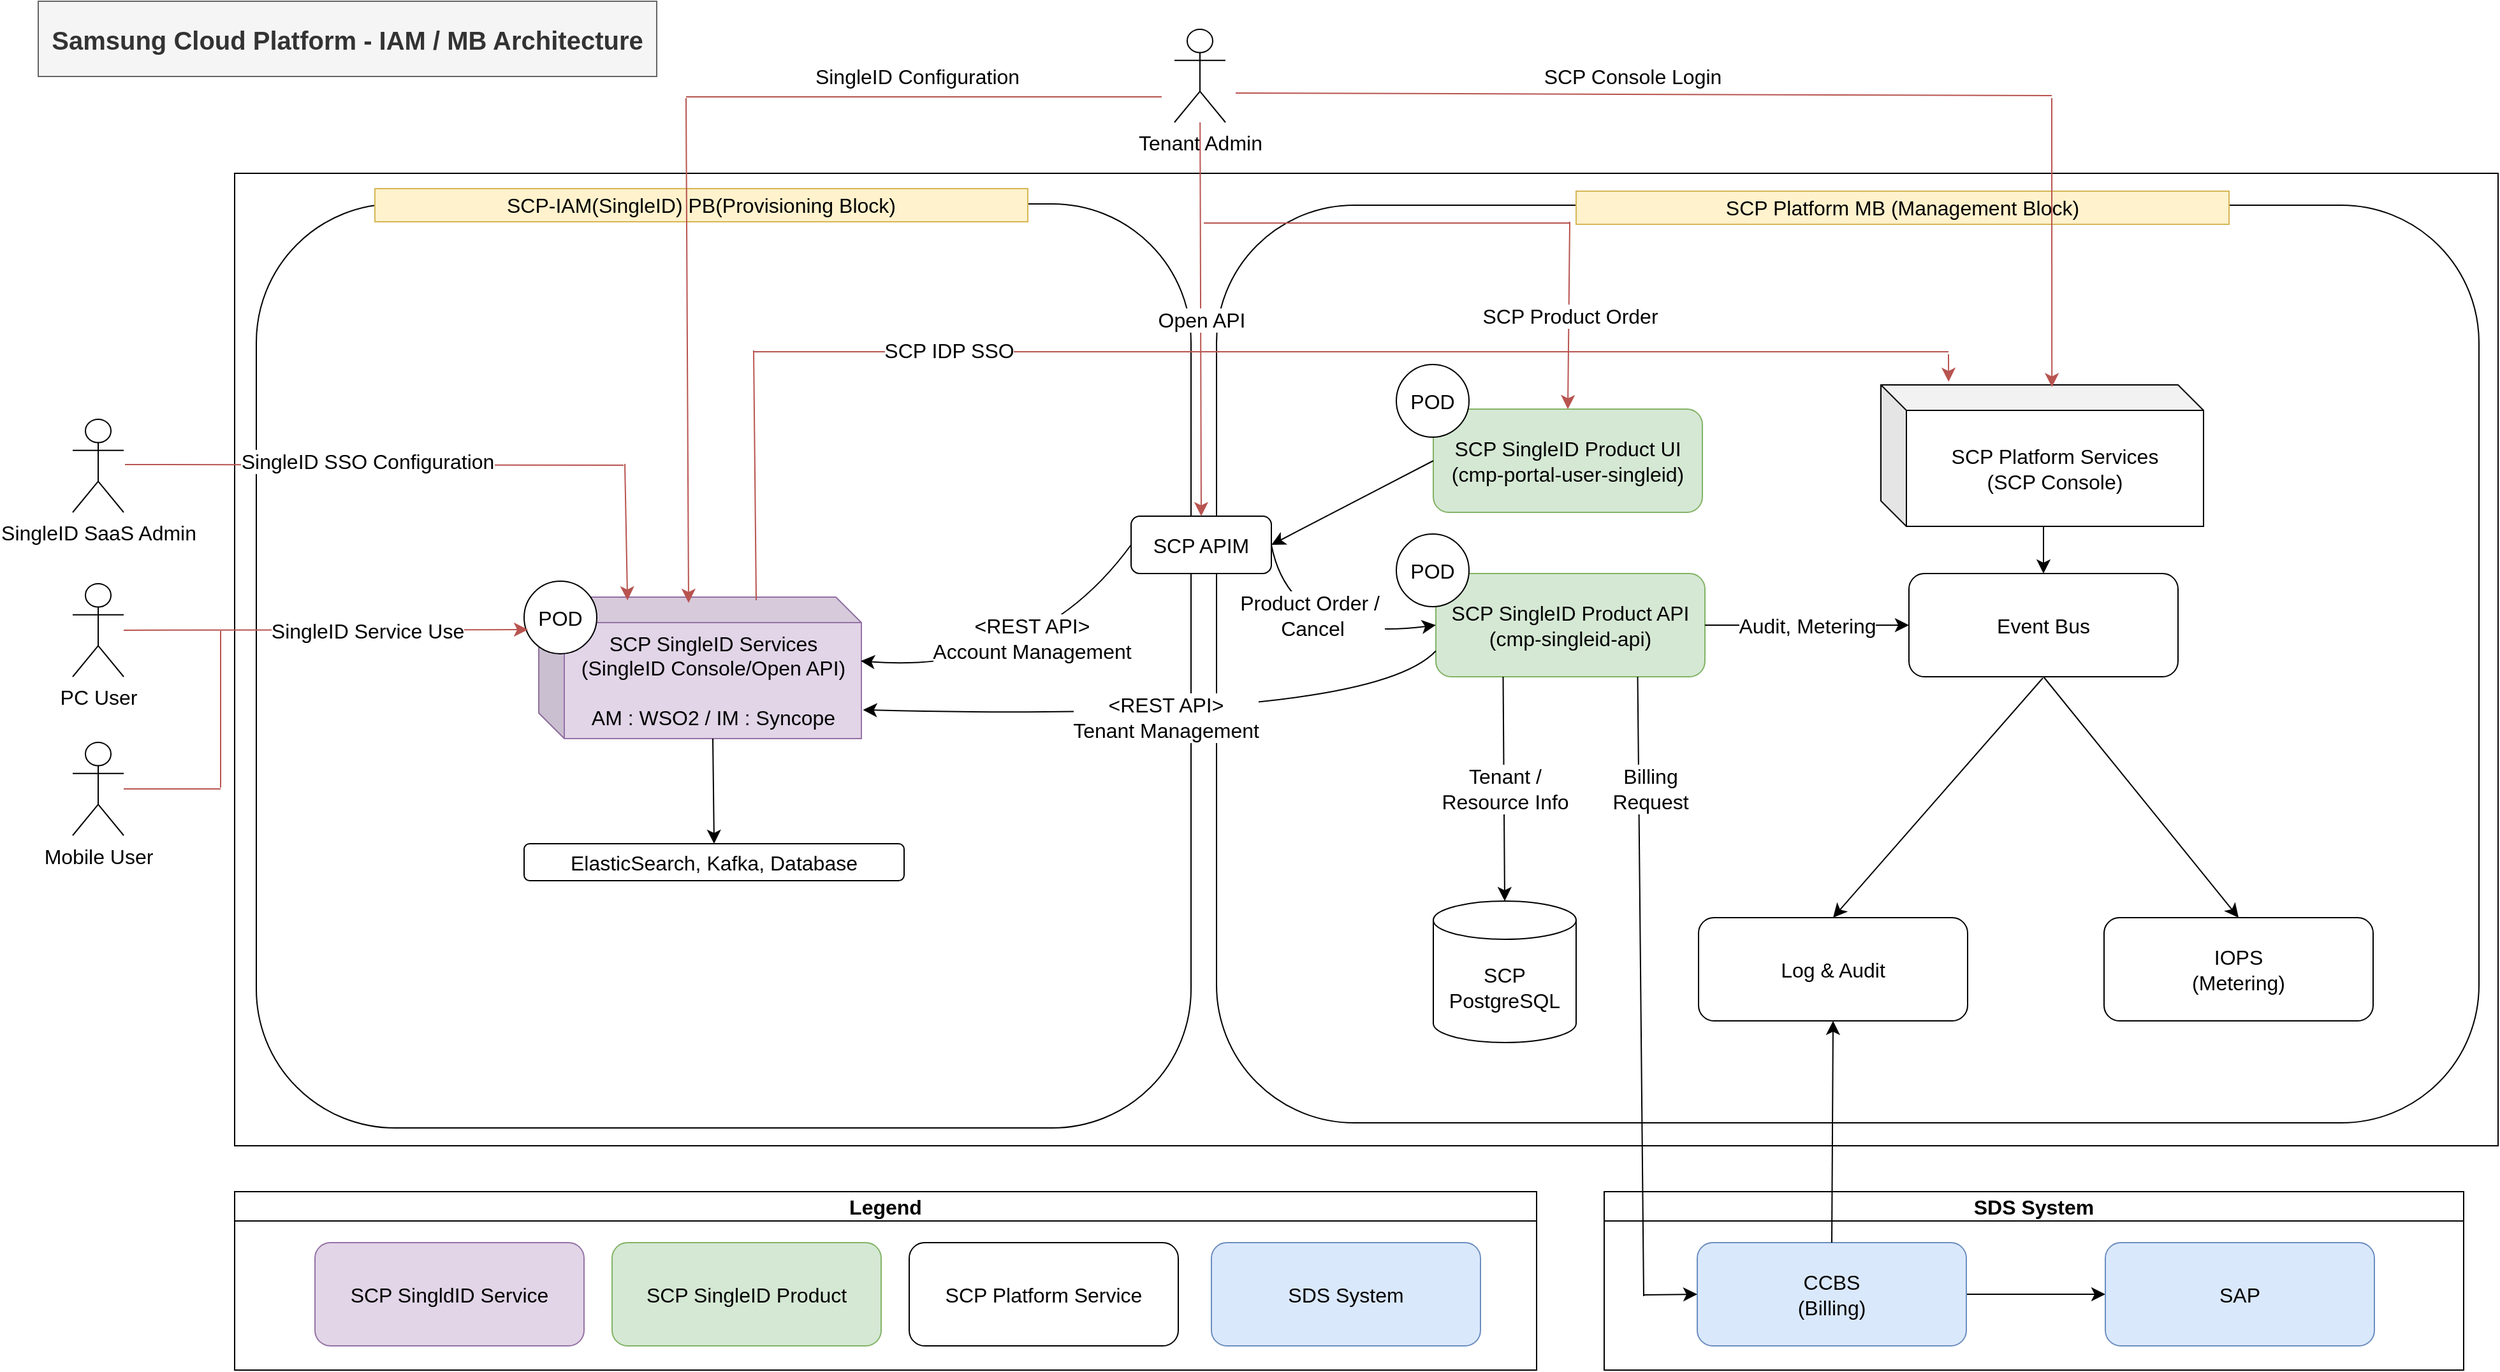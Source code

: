 <mxfile version="22.1.18" type="github">
  <diagram name="페이지-1" id="W7oE5pZKumegX0ayrvY9">
    <mxGraphModel dx="2234" dy="1138" grid="0" gridSize="10" guides="1" tooltips="1" connect="1" arrows="1" fold="1" page="0" pageScale="1" pageWidth="827" pageHeight="1169" math="0" shadow="0">
      <root>
        <mxCell id="0" />
        <mxCell id="1" parent="0" />
        <mxCell id="ZWE6TdigHL6hVymN-tuY-2" value="" style="rounded=0;whiteSpace=wrap;html=1;fontSize=16;" parent="1" vertex="1">
          <mxGeometry x="-553" y="-91" width="1775" height="763" as="geometry" />
        </mxCell>
        <mxCell id="ZWE6TdigHL6hVymN-tuY-3" value="Samsung Cloud Platform - IAM / MB Architecture" style="text;html=1;strokeColor=#666666;fillColor=#f5f5f5;align=center;verticalAlign=middle;whiteSpace=wrap;rounded=0;fontSize=20;fontStyle=1;fontColor=#333333;" parent="1" vertex="1">
          <mxGeometry x="-707" y="-226" width="485" height="59" as="geometry" />
        </mxCell>
        <mxCell id="ZWE6TdigHL6hVymN-tuY-5" value="" style="rounded=1;whiteSpace=wrap;html=1;fontSize=16;" parent="1" vertex="1">
          <mxGeometry x="-536" y="-67" width="733" height="725" as="geometry" />
        </mxCell>
        <mxCell id="ZWE6TdigHL6hVymN-tuY-6" value="" style="rounded=1;whiteSpace=wrap;html=1;fontSize=16;" parent="1" vertex="1">
          <mxGeometry x="217" y="-66" width="990" height="720" as="geometry" />
        </mxCell>
        <mxCell id="ZWE6TdigHL6hVymN-tuY-7" value="SCP-IAM(SingleID) PB(Provisioning Block)" style="rounded=0;whiteSpace=wrap;html=1;fontSize=16;fillColor=#fff2cc;strokeColor=#d6b656;" parent="1" vertex="1">
          <mxGeometry x="-443" y="-79" width="512" height="26" as="geometry" />
        </mxCell>
        <mxCell id="ZWE6TdigHL6hVymN-tuY-8" value="SCP Platform MB (Management Block)" style="rounded=0;whiteSpace=wrap;html=1;fontSize=16;fillColor=#fff2cc;strokeColor=#d6b656;" parent="1" vertex="1">
          <mxGeometry x="499" y="-77" width="512" height="26" as="geometry" />
        </mxCell>
        <mxCell id="ZWE6TdigHL6hVymN-tuY-9" value="SCP SingleID Services&lt;br&gt;(SingleID Console/Open API)&lt;br&gt;&lt;br&gt;AM : WSO2 / IM : Syncope" style="shape=cube;whiteSpace=wrap;html=1;boundedLbl=1;backgroundOutline=1;darkOpacity=0.05;darkOpacity2=0.1;fontSize=16;fillColor=#e1d5e7;strokeColor=#9673a6;" parent="1" vertex="1">
          <mxGeometry x="-314.5" y="241.5" width="253" height="111" as="geometry" />
        </mxCell>
        <mxCell id="ZWE6TdigHL6hVymN-tuY-10" value="" style="endArrow=classic;html=1;rounded=0;fontSize=12;startSize=8;endSize=8;curved=1;exitX=0;exitY=0;exitDx=136.5;exitDy=111;exitPerimeter=0;entryX=0.5;entryY=0;entryDx=0;entryDy=0;" parent="1" source="ZWE6TdigHL6hVymN-tuY-9" target="ZWE6TdigHL6hVymN-tuY-11" edge="1">
          <mxGeometry width="50" height="50" relative="1" as="geometry">
            <mxPoint x="-225.17" y="509" as="sourcePoint" />
            <mxPoint x="-164" y="424" as="targetPoint" />
          </mxGeometry>
        </mxCell>
        <mxCell id="ZWE6TdigHL6hVymN-tuY-11" value="ElasticSearch, Kafka, Database" style="rounded=1;whiteSpace=wrap;html=1;fontSize=16;" parent="1" vertex="1">
          <mxGeometry x="-326" y="435" width="298" height="29" as="geometry" />
        </mxCell>
        <mxCell id="ZWE6TdigHL6hVymN-tuY-12" value="SCP SingleID Product UI&lt;br&gt;(cmp-portal-user-singleid)" style="rounded=1;whiteSpace=wrap;html=1;fontSize=16;fillColor=#d5e8d4;strokeColor=#82b366;" parent="1" vertex="1">
          <mxGeometry x="387" y="94" width="211" height="81" as="geometry" />
        </mxCell>
        <mxCell id="ZWE6TdigHL6hVymN-tuY-13" value="SCP SingleID Product API&lt;br&gt;(cmp-singleid-api)" style="rounded=1;whiteSpace=wrap;html=1;fontSize=16;fillColor=#d5e8d4;strokeColor=#82b366;" parent="1" vertex="1">
          <mxGeometry x="389" y="223" width="211" height="81" as="geometry" />
        </mxCell>
        <mxCell id="ZWE6TdigHL6hVymN-tuY-14" value="Event Bus" style="rounded=1;whiteSpace=wrap;html=1;fontSize=16;" parent="1" vertex="1">
          <mxGeometry x="760" y="223" width="211" height="81" as="geometry" />
        </mxCell>
        <mxCell id="ZWE6TdigHL6hVymN-tuY-15" value="" style="endArrow=classic;html=1;rounded=0;fontSize=12;startSize=8;endSize=8;curved=1;exitX=1;exitY=0.5;exitDx=0;exitDy=0;entryX=0;entryY=0.5;entryDx=0;entryDy=0;" parent="1" source="ZWE6TdigHL6hVymN-tuY-13" target="ZWE6TdigHL6hVymN-tuY-14" edge="1">
          <mxGeometry relative="1" as="geometry">
            <mxPoint x="615" y="228" as="sourcePoint" />
            <mxPoint x="715" y="228" as="targetPoint" />
          </mxGeometry>
        </mxCell>
        <mxCell id="ZWE6TdigHL6hVymN-tuY-16" value="Audit, Metering" style="edgeLabel;resizable=0;html=1;align=center;verticalAlign=middle;fontSize=16;" parent="ZWE6TdigHL6hVymN-tuY-15" connectable="0" vertex="1">
          <mxGeometry relative="1" as="geometry" />
        </mxCell>
        <mxCell id="ZWE6TdigHL6hVymN-tuY-17" value="SDS System" style="swimlane;whiteSpace=wrap;html=1;fontSize=16;" parent="1" vertex="1">
          <mxGeometry x="521" y="708" width="674" height="140" as="geometry" />
        </mxCell>
        <mxCell id="ZWE6TdigHL6hVymN-tuY-20" value="" style="edgeStyle=none;curved=1;rounded=0;orthogonalLoop=1;jettySize=auto;html=1;fontSize=12;startSize=8;endSize=8;" parent="ZWE6TdigHL6hVymN-tuY-17" source="ZWE6TdigHL6hVymN-tuY-18" target="ZWE6TdigHL6hVymN-tuY-19" edge="1">
          <mxGeometry relative="1" as="geometry" />
        </mxCell>
        <mxCell id="ZWE6TdigHL6hVymN-tuY-18" value="CCBS&lt;br&gt;(Billing)" style="rounded=1;whiteSpace=wrap;html=1;fontSize=16;fillColor=#dae8fc;strokeColor=#6c8ebf;" parent="ZWE6TdigHL6hVymN-tuY-17" vertex="1">
          <mxGeometry x="73" y="40" width="211" height="81" as="geometry" />
        </mxCell>
        <mxCell id="ZWE6TdigHL6hVymN-tuY-19" value="SAP" style="rounded=1;whiteSpace=wrap;html=1;fontSize=16;fillColor=#dae8fc;strokeColor=#6c8ebf;" parent="ZWE6TdigHL6hVymN-tuY-17" vertex="1">
          <mxGeometry x="393" y="40" width="211" height="81" as="geometry" />
        </mxCell>
        <mxCell id="ZWE6TdigHL6hVymN-tuY-21" value="SCP&lt;br&gt;PostgreSQL" style="shape=cylinder3;whiteSpace=wrap;html=1;boundedLbl=1;backgroundOutline=1;size=15;fontSize=16;" parent="1" vertex="1">
          <mxGeometry x="387" y="480" width="112" height="111" as="geometry" />
        </mxCell>
        <mxCell id="ZWE6TdigHL6hVymN-tuY-24" value="" style="endArrow=classic;html=1;rounded=0;fontSize=12;startSize=8;endSize=8;curved=1;exitX=0.25;exitY=1;exitDx=0;exitDy=0;entryX=0.5;entryY=0;entryDx=0;entryDy=0;entryPerimeter=0;" parent="1" source="ZWE6TdigHL6hVymN-tuY-13" target="ZWE6TdigHL6hVymN-tuY-21" edge="1">
          <mxGeometry relative="1" as="geometry">
            <mxPoint x="673" y="411" as="sourcePoint" />
            <mxPoint x="773" y="411" as="targetPoint" />
          </mxGeometry>
        </mxCell>
        <mxCell id="ZWE6TdigHL6hVymN-tuY-25" value="Tenant / &lt;br&gt;Resource Info" style="edgeLabel;resizable=0;html=1;align=center;verticalAlign=middle;fontSize=16;" parent="ZWE6TdigHL6hVymN-tuY-24" connectable="0" vertex="1">
          <mxGeometry relative="1" as="geometry" />
        </mxCell>
        <mxCell id="ZWE6TdigHL6hVymN-tuY-28" value="Log &amp;amp; Audit" style="rounded=1;whiteSpace=wrap;html=1;fontSize=16;" parent="1" vertex="1">
          <mxGeometry x="595" y="493" width="211" height="81" as="geometry" />
        </mxCell>
        <mxCell id="ZWE6TdigHL6hVymN-tuY-29" value="IOPS&lt;br&gt;(Metering)" style="rounded=1;whiteSpace=wrap;html=1;fontSize=16;" parent="1" vertex="1">
          <mxGeometry x="913" y="493" width="211" height="81" as="geometry" />
        </mxCell>
        <mxCell id="ZWE6TdigHL6hVymN-tuY-30" value="" style="endArrow=classic;html=1;rounded=0;fontSize=12;startSize=8;endSize=8;curved=1;entryX=0.5;entryY=1;entryDx=0;entryDy=0;exitX=0.5;exitY=0;exitDx=0;exitDy=0;" parent="1" source="ZWE6TdigHL6hVymN-tuY-18" target="ZWE6TdigHL6hVymN-tuY-28" edge="1">
          <mxGeometry width="50" height="50" relative="1" as="geometry">
            <mxPoint x="668" y="436" as="sourcePoint" />
            <mxPoint x="718" y="386" as="targetPoint" />
          </mxGeometry>
        </mxCell>
        <mxCell id="ZWE6TdigHL6hVymN-tuY-31" value="" style="endArrow=none;html=1;rounded=0;fontSize=12;startSize=8;endSize=8;curved=1;entryX=0.75;entryY=1;entryDx=0;entryDy=0;" parent="1" target="ZWE6TdigHL6hVymN-tuY-13" edge="1">
          <mxGeometry width="50" height="50" relative="1" as="geometry">
            <mxPoint x="552" y="790" as="sourcePoint" />
            <mxPoint x="718" y="386" as="targetPoint" />
          </mxGeometry>
        </mxCell>
        <mxCell id="ZWE6TdigHL6hVymN-tuY-32" value="" style="endArrow=classic;html=1;rounded=0;fontSize=12;startSize=8;endSize=8;curved=1;entryX=0;entryY=0.5;entryDx=0;entryDy=0;" parent="1" target="ZWE6TdigHL6hVymN-tuY-18" edge="1">
          <mxGeometry width="50" height="50" relative="1" as="geometry">
            <mxPoint x="552" y="789" as="sourcePoint" />
            <mxPoint x="729" y="-479" as="targetPoint" />
          </mxGeometry>
        </mxCell>
        <mxCell id="ZWE6TdigHL6hVymN-tuY-33" value="Billing &lt;br&gt;Request" style="edgeLabel;resizable=0;html=1;align=center;verticalAlign=middle;fontSize=16;" parent="1" connectable="0" vertex="1">
          <mxGeometry x="556.997" y="392.001" as="geometry" />
        </mxCell>
        <mxCell id="ZWE6TdigHL6hVymN-tuY-35" value="" style="endArrow=classic;html=1;rounded=0;fontSize=12;startSize=8;endSize=8;curved=1;entryX=0.5;entryY=0;entryDx=0;entryDy=0;exitX=0.5;exitY=1;exitDx=0;exitDy=0;" parent="1" source="ZWE6TdigHL6hVymN-tuY-14" target="ZWE6TdigHL6hVymN-tuY-29" edge="1">
          <mxGeometry width="50" height="50" relative="1" as="geometry">
            <mxPoint x="656" y="457" as="sourcePoint" />
            <mxPoint x="706" y="407" as="targetPoint" />
          </mxGeometry>
        </mxCell>
        <mxCell id="ZWE6TdigHL6hVymN-tuY-36" value="" style="endArrow=classic;html=1;rounded=0;fontSize=12;startSize=8;endSize=8;curved=1;entryX=0.5;entryY=0;entryDx=0;entryDy=0;" parent="1" target="ZWE6TdigHL6hVymN-tuY-28" edge="1">
          <mxGeometry width="50" height="50" relative="1" as="geometry">
            <mxPoint x="865" y="305" as="sourcePoint" />
            <mxPoint x="1029" y="503" as="targetPoint" />
          </mxGeometry>
        </mxCell>
        <mxCell id="ZWE6TdigHL6hVymN-tuY-37" value="SCP APIM" style="rounded=1;whiteSpace=wrap;html=1;fontSize=16;" parent="1" vertex="1">
          <mxGeometry x="150" y="178" width="110" height="45" as="geometry" />
        </mxCell>
        <mxCell id="ZWE6TdigHL6hVymN-tuY-38" value="" style="endArrow=classic;html=1;rounded=0;fontSize=12;startSize=8;endSize=8;curved=1;entryX=1.005;entryY=0.797;entryDx=0;entryDy=0;entryPerimeter=0;exitX=0;exitY=0.75;exitDx=0;exitDy=0;" parent="1" source="ZWE6TdigHL6hVymN-tuY-13" target="ZWE6TdigHL6hVymN-tuY-9" edge="1">
          <mxGeometry relative="1" as="geometry">
            <mxPoint x="81" y="432" as="sourcePoint" />
            <mxPoint x="181" y="432" as="targetPoint" />
            <Array as="points">
              <mxPoint x="336" y="340" />
            </Array>
          </mxGeometry>
        </mxCell>
        <mxCell id="ZWE6TdigHL6hVymN-tuY-39" value="&amp;lt;REST API&amp;gt;&lt;br&gt;Tenant Management" style="edgeLabel;resizable=0;html=1;align=center;verticalAlign=middle;fontSize=16;" parent="ZWE6TdigHL6hVymN-tuY-38" connectable="0" vertex="1">
          <mxGeometry relative="1" as="geometry" />
        </mxCell>
        <mxCell id="ZWE6TdigHL6hVymN-tuY-40" value="" style="endArrow=classic;html=1;rounded=0;fontSize=12;startSize=8;endSize=8;curved=1;entryX=0.998;entryY=0.452;entryDx=0;entryDy=0;entryPerimeter=0;exitX=0;exitY=0.5;exitDx=0;exitDy=0;" parent="1" source="ZWE6TdigHL6hVymN-tuY-37" target="ZWE6TdigHL6hVymN-tuY-9" edge="1">
          <mxGeometry relative="1" as="geometry">
            <mxPoint x="81" y="432" as="sourcePoint" />
            <mxPoint x="181" y="432" as="targetPoint" />
            <Array as="points">
              <mxPoint x="76" y="302" />
            </Array>
          </mxGeometry>
        </mxCell>
        <mxCell id="ZWE6TdigHL6hVymN-tuY-41" value="&amp;lt;REST API&amp;gt;&lt;br&gt;Account Management" style="edgeLabel;resizable=0;html=1;align=center;verticalAlign=middle;fontSize=16;" parent="ZWE6TdigHL6hVymN-tuY-40" connectable="0" vertex="1">
          <mxGeometry relative="1" as="geometry">
            <mxPoint x="2" y="-28" as="offset" />
          </mxGeometry>
        </mxCell>
        <mxCell id="ZWE6TdigHL6hVymN-tuY-42" value="POD" style="ellipse;whiteSpace=wrap;html=1;aspect=fixed;fontSize=16;" parent="1" vertex="1">
          <mxGeometry x="-326" y="229" width="57" height="57" as="geometry" />
        </mxCell>
        <mxCell id="ZWE6TdigHL6hVymN-tuY-43" value="POD" style="ellipse;whiteSpace=wrap;html=1;aspect=fixed;fontSize=16;" parent="1" vertex="1">
          <mxGeometry x="358" y="59" width="57" height="57" as="geometry" />
        </mxCell>
        <mxCell id="ZWE6TdigHL6hVymN-tuY-44" value="POD" style="ellipse;whiteSpace=wrap;html=1;aspect=fixed;fontSize=16;" parent="1" vertex="1">
          <mxGeometry x="358" y="192" width="57" height="57" as="geometry" />
        </mxCell>
        <mxCell id="ZWE6TdigHL6hVymN-tuY-45" value="" style="endArrow=classic;html=1;rounded=0;fontSize=12;startSize=8;endSize=8;curved=1;entryX=0;entryY=0.5;entryDx=0;entryDy=0;exitX=1;exitY=0.5;exitDx=0;exitDy=0;" parent="1" source="ZWE6TdigHL6hVymN-tuY-37" target="ZWE6TdigHL6hVymN-tuY-13" edge="1">
          <mxGeometry relative="1" as="geometry">
            <mxPoint x="81" y="432" as="sourcePoint" />
            <mxPoint x="181" y="432" as="targetPoint" />
            <Array as="points">
              <mxPoint x="275" y="278" />
            </Array>
          </mxGeometry>
        </mxCell>
        <mxCell id="ZWE6TdigHL6hVymN-tuY-46" value="Product Order /&amp;nbsp;&lt;br&gt;Cancel" style="edgeLabel;resizable=0;html=1;align=center;verticalAlign=middle;fontSize=16;" parent="ZWE6TdigHL6hVymN-tuY-45" connectable="0" vertex="1">
          <mxGeometry relative="1" as="geometry">
            <mxPoint x="-1" y="-20" as="offset" />
          </mxGeometry>
        </mxCell>
        <mxCell id="ZWE6TdigHL6hVymN-tuY-47" value="" style="endArrow=classic;html=1;rounded=0;fontSize=12;startSize=8;endSize=8;curved=1;entryX=1;entryY=0.5;entryDx=0;entryDy=0;exitX=0;exitY=0.5;exitDx=0;exitDy=0;" parent="1" source="ZWE6TdigHL6hVymN-tuY-12" target="ZWE6TdigHL6hVymN-tuY-37" edge="1">
          <mxGeometry width="50" height="50" relative="1" as="geometry">
            <mxPoint x="106" y="457" as="sourcePoint" />
            <mxPoint x="156" y="407" as="targetPoint" />
          </mxGeometry>
        </mxCell>
        <mxCell id="ZWE6TdigHL6hVymN-tuY-48" value="Legend" style="swimlane;whiteSpace=wrap;html=1;fontSize=16;" parent="1" vertex="1">
          <mxGeometry x="-553" y="708" width="1021" height="140" as="geometry" />
        </mxCell>
        <mxCell id="ZWE6TdigHL6hVymN-tuY-50" value="SCP SingldID Service" style="rounded=1;whiteSpace=wrap;html=1;fontSize=16;fillColor=#e1d5e7;strokeColor=#9673a6;" parent="ZWE6TdigHL6hVymN-tuY-48" vertex="1">
          <mxGeometry x="63" y="40" width="211" height="81" as="geometry" />
        </mxCell>
        <mxCell id="ZWE6TdigHL6hVymN-tuY-51" value="SCP SingleID Product" style="rounded=1;whiteSpace=wrap;html=1;fontSize=16;fillColor=#d5e8d4;strokeColor=#82b366;" parent="ZWE6TdigHL6hVymN-tuY-48" vertex="1">
          <mxGeometry x="296" y="40" width="211" height="81" as="geometry" />
        </mxCell>
        <mxCell id="ZWE6TdigHL6hVymN-tuY-53" value="SCP Platform Service" style="rounded=1;whiteSpace=wrap;html=1;fontSize=16;" parent="ZWE6TdigHL6hVymN-tuY-48" vertex="1">
          <mxGeometry x="529" y="40" width="211" height="81" as="geometry" />
        </mxCell>
        <mxCell id="ZWE6TdigHL6hVymN-tuY-54" value="SDS System" style="rounded=1;whiteSpace=wrap;html=1;fontSize=16;fillColor=#dae8fc;strokeColor=#6c8ebf;" parent="ZWE6TdigHL6hVymN-tuY-48" vertex="1">
          <mxGeometry x="766" y="40" width="211" height="81" as="geometry" />
        </mxCell>
        <mxCell id="ZWE6TdigHL6hVymN-tuY-55" value="SingleID SaaS Admin" style="shape=umlActor;verticalLabelPosition=bottom;verticalAlign=top;html=1;outlineConnect=0;fontSize=16;" parent="1" vertex="1">
          <mxGeometry x="-680" y="102" width="40" height="73" as="geometry" />
        </mxCell>
        <mxCell id="ZWE6TdigHL6hVymN-tuY-59" value="" style="edgeStyle=none;curved=1;rounded=0;orthogonalLoop=1;jettySize=auto;html=1;fontSize=12;startSize=8;endSize=8;entryX=0.053;entryY=0.667;entryDx=0;entryDy=0;fillColor=#f8cecc;strokeColor=#b85450;entryPerimeter=0;" parent="1" source="ZWE6TdigHL6hVymN-tuY-56" target="ZWE6TdigHL6hVymN-tuY-42" edge="1">
          <mxGeometry relative="1" as="geometry" />
        </mxCell>
        <mxCell id="ZWE6TdigHL6hVymN-tuY-56" value="PC User" style="shape=umlActor;verticalLabelPosition=bottom;verticalAlign=top;html=1;outlineConnect=0;fontSize=16;" parent="1" vertex="1">
          <mxGeometry x="-680" y="231" width="40" height="73" as="geometry" />
        </mxCell>
        <mxCell id="ZWE6TdigHL6hVymN-tuY-57" value="Mobile User" style="shape=umlActor;verticalLabelPosition=bottom;verticalAlign=top;html=1;outlineConnect=0;fontSize=16;" parent="1" vertex="1">
          <mxGeometry x="-680" y="355.5" width="40" height="73" as="geometry" />
        </mxCell>
        <mxCell id="ZWE6TdigHL6hVymN-tuY-60" value="" style="endArrow=none;html=1;rounded=0;fontSize=12;startSize=8;endSize=8;curved=1;fillColor=#f8cecc;strokeColor=#b85450;" parent="1" source="ZWE6TdigHL6hVymN-tuY-57" edge="1">
          <mxGeometry width="50" height="50" relative="1" as="geometry">
            <mxPoint x="-83" y="533" as="sourcePoint" />
            <mxPoint x="-564" y="392" as="targetPoint" />
          </mxGeometry>
        </mxCell>
        <mxCell id="ZWE6TdigHL6hVymN-tuY-61" value="" style="endArrow=none;html=1;rounded=0;fontSize=12;startSize=8;endSize=8;curved=1;fillColor=#f8cecc;strokeColor=#b85450;" parent="1" edge="1">
          <mxGeometry width="50" height="50" relative="1" as="geometry">
            <mxPoint x="-564" y="391" as="sourcePoint" />
            <mxPoint x="-564" y="268" as="targetPoint" />
          </mxGeometry>
        </mxCell>
        <mxCell id="ZWE6TdigHL6hVymN-tuY-62" value="SingleID Service Use" style="edgeLabel;resizable=0;html=1;align=center;verticalAlign=middle;fontSize=16;" parent="1" connectable="0" vertex="1">
          <mxGeometry x="-449.0" y="267.503" as="geometry" />
        </mxCell>
        <mxCell id="ZWE6TdigHL6hVymN-tuY-63" value="" style="endArrow=classic;html=1;rounded=0;fontSize=12;startSize=8;endSize=8;curved=1;entryX=0.275;entryY=0.023;entryDx=0;entryDy=0;entryPerimeter=0;fillColor=#f8cecc;strokeColor=#b85450;" parent="1" target="ZWE6TdigHL6hVymN-tuY-9" edge="1">
          <mxGeometry width="50" height="50" relative="1" as="geometry">
            <mxPoint x="-247" y="137" as="sourcePoint" />
            <mxPoint x="-298" y="109.5" as="targetPoint" />
          </mxGeometry>
        </mxCell>
        <mxCell id="ZWE6TdigHL6hVymN-tuY-64" value="" style="endArrow=none;html=1;rounded=0;fontSize=12;startSize=8;endSize=8;curved=1;fillColor=#f8cecc;strokeColor=#b85450;" parent="1" edge="1">
          <mxGeometry width="50" height="50" relative="1" as="geometry">
            <mxPoint x="-639" y="137.524" as="sourcePoint" />
            <mxPoint x="-248" y="138" as="targetPoint" />
          </mxGeometry>
        </mxCell>
        <mxCell id="ZWE6TdigHL6hVymN-tuY-65" value="SingleID SSO Configuration" style="edgeLabel;resizable=0;html=1;align=center;verticalAlign=middle;fontSize=16;" parent="1" connectable="0" vertex="1">
          <mxGeometry x="-449.0" y="134.503" as="geometry" />
        </mxCell>
        <mxCell id="ZWE6TdigHL6hVymN-tuY-66" value="Tenant Admin" style="shape=umlActor;verticalLabelPosition=bottom;verticalAlign=top;html=1;outlineConnect=0;fontSize=16;" parent="1" vertex="1">
          <mxGeometry x="184" y="-204" width="40" height="73" as="geometry" />
        </mxCell>
        <mxCell id="ZWE6TdigHL6hVymN-tuY-67" value="" style="endArrow=classic;html=1;rounded=0;fontSize=12;startSize=8;endSize=8;curved=1;entryX=0.5;entryY=0;entryDx=0;entryDy=0;fillColor=#f8cecc;strokeColor=#b85450;" parent="1" source="ZWE6TdigHL6hVymN-tuY-66" target="ZWE6TdigHL6hVymN-tuY-37" edge="1">
          <mxGeometry relative="1" as="geometry">
            <mxPoint x="158" y="212" as="sourcePoint" />
            <mxPoint x="258" y="212" as="targetPoint" />
          </mxGeometry>
        </mxCell>
        <mxCell id="ZWE6TdigHL6hVymN-tuY-68" value="Open API" style="edgeLabel;resizable=0;html=1;align=center;verticalAlign=middle;fontSize=16;" parent="ZWE6TdigHL6hVymN-tuY-67" connectable="0" vertex="1">
          <mxGeometry relative="1" as="geometry" />
        </mxCell>
        <mxCell id="ZWE6TdigHL6hVymN-tuY-69" value="" style="endArrow=none;html=1;rounded=0;fontSize=12;startSize=8;endSize=8;curved=1;exitX=0.674;exitY=0.023;exitDx=0;exitDy=0;exitPerimeter=0;fillColor=#f8cecc;strokeColor=#b85450;" parent="1" source="ZWE6TdigHL6hVymN-tuY-9" edge="1">
          <mxGeometry width="50" height="50" relative="1" as="geometry">
            <mxPoint x="183" y="237" as="sourcePoint" />
            <mxPoint x="-146" y="48" as="targetPoint" />
          </mxGeometry>
        </mxCell>
        <mxCell id="ZWE6TdigHL6hVymN-tuY-72" value="" style="endArrow=none;html=1;rounded=0;fontSize=12;startSize=8;endSize=8;curved=1;fillColor=#f8cecc;strokeColor=#b85450;" parent="1" edge="1">
          <mxGeometry width="50" height="50" relative="1" as="geometry">
            <mxPoint x="207" y="-52" as="sourcePoint" />
            <mxPoint x="494" y="-52" as="targetPoint" />
          </mxGeometry>
        </mxCell>
        <mxCell id="ZWE6TdigHL6hVymN-tuY-73" value="" style="endArrow=classic;html=1;rounded=0;fontSize=12;startSize=8;endSize=8;curved=1;entryX=0.5;entryY=0;entryDx=0;entryDy=0;fillColor=#f8cecc;strokeColor=#b85450;" parent="1" target="ZWE6TdigHL6hVymN-tuY-12" edge="1">
          <mxGeometry relative="1" as="geometry">
            <mxPoint x="494" y="-53" as="sourcePoint" />
            <mxPoint x="392" y="187" as="targetPoint" />
          </mxGeometry>
        </mxCell>
        <mxCell id="ZWE6TdigHL6hVymN-tuY-74" value="SCP Product Order" style="edgeLabel;resizable=0;html=1;align=center;verticalAlign=middle;fontSize=16;" parent="ZWE6TdigHL6hVymN-tuY-73" connectable="0" vertex="1">
          <mxGeometry relative="1" as="geometry" />
        </mxCell>
        <mxCell id="ZWE6TdigHL6hVymN-tuY-75" value="" style="endArrow=classic;html=1;rounded=0;fontSize=12;startSize=8;endSize=8;curved=1;entryX=0.5;entryY=0;entryDx=0;entryDy=0;fillColor=#f8cecc;strokeColor=#b85450;" parent="1" edge="1">
          <mxGeometry relative="1" as="geometry">
            <mxPoint x="-199" y="-150" as="sourcePoint" />
            <mxPoint x="-197" y="246" as="targetPoint" />
          </mxGeometry>
        </mxCell>
        <mxCell id="ZWE6TdigHL6hVymN-tuY-76" value="SingleID Configuration" style="edgeLabel;resizable=0;html=1;align=center;verticalAlign=middle;fontSize=16;" parent="ZWE6TdigHL6hVymN-tuY-75" connectable="0" vertex="1">
          <mxGeometry relative="1" as="geometry">
            <mxPoint x="180" y="-215" as="offset" />
          </mxGeometry>
        </mxCell>
        <mxCell id="ZWE6TdigHL6hVymN-tuY-77" value="" style="endArrow=none;html=1;rounded=0;fontSize=12;startSize=8;endSize=8;curved=1;fillColor=#f8cecc;strokeColor=#b85450;" parent="1" edge="1">
          <mxGeometry width="50" height="50" relative="1" as="geometry">
            <mxPoint x="-199" y="-151" as="sourcePoint" />
            <mxPoint x="174" y="-151" as="targetPoint" />
          </mxGeometry>
        </mxCell>
        <mxCell id="ZWE6TdigHL6hVymN-tuY-78" value="SCP Platform Services&lt;br&gt;(SCP Console)" style="shape=cube;whiteSpace=wrap;html=1;boundedLbl=1;backgroundOutline=1;darkOpacity=0.05;darkOpacity2=0.1;fontSize=16;" parent="1" vertex="1">
          <mxGeometry x="738" y="75" width="253" height="111" as="geometry" />
        </mxCell>
        <mxCell id="ZWE6TdigHL6hVymN-tuY-79" value="" style="endArrow=classic;html=1;rounded=0;fontSize=12;startSize=8;endSize=8;curved=1;entryX=0.5;entryY=0;entryDx=0;entryDy=0;exitX=0.504;exitY=1.003;exitDx=0;exitDy=0;exitPerimeter=0;" parent="1" source="ZWE6TdigHL6hVymN-tuY-78" target="ZWE6TdigHL6hVymN-tuY-14" edge="1">
          <mxGeometry width="50" height="50" relative="1" as="geometry">
            <mxPoint x="766" y="244" as="sourcePoint" />
            <mxPoint x="816" y="194" as="targetPoint" />
          </mxGeometry>
        </mxCell>
        <mxCell id="ZWE6TdigHL6hVymN-tuY-80" value="" style="endArrow=none;html=1;rounded=0;fontSize=12;startSize=8;endSize=8;curved=1;fillColor=#f8cecc;strokeColor=#b85450;" parent="1" edge="1">
          <mxGeometry width="50" height="50" relative="1" as="geometry">
            <mxPoint x="-146" y="49" as="sourcePoint" />
            <mxPoint x="791" y="49" as="targetPoint" />
          </mxGeometry>
        </mxCell>
        <mxCell id="ZWE6TdigHL6hVymN-tuY-81" value="" style="endArrow=classic;html=1;rounded=0;fontSize=12;startSize=8;endSize=8;curved=1;entryX=0.198;entryY=-0.022;entryDx=0;entryDy=0;entryPerimeter=0;fillColor=#f8cecc;strokeColor=#b85450;" parent="1" edge="1">
          <mxGeometry width="50" height="50" relative="1" as="geometry">
            <mxPoint x="791" y="51" as="sourcePoint" />
            <mxPoint x="791.094" y="72.558" as="targetPoint" />
          </mxGeometry>
        </mxCell>
        <mxCell id="ZWE6TdigHL6hVymN-tuY-82" value="SCP IDP SSO" style="edgeLabel;resizable=0;html=1;align=center;verticalAlign=middle;fontSize=16;" parent="1" connectable="0" vertex="1">
          <mxGeometry x="6.998" y="47.999" as="geometry" />
        </mxCell>
        <mxCell id="ZWE6TdigHL6hVymN-tuY-83" value="" style="endArrow=none;html=1;rounded=0;fontSize=12;startSize=8;endSize=8;curved=1;fillColor=#f8cecc;strokeColor=#b85450;" parent="1" edge="1">
          <mxGeometry width="50" height="50" relative="1" as="geometry">
            <mxPoint x="232" y="-154" as="sourcePoint" />
            <mxPoint x="872" y="-152" as="targetPoint" />
          </mxGeometry>
        </mxCell>
        <mxCell id="ZWE6TdigHL6hVymN-tuY-84" value="" style="endArrow=classic;html=1;rounded=0;fontSize=12;startSize=8;endSize=8;curved=1;entryX=0.53;entryY=0.016;entryDx=0;entryDy=0;entryPerimeter=0;fillColor=#f8cecc;strokeColor=#b85450;" parent="1" target="ZWE6TdigHL6hVymN-tuY-78" edge="1">
          <mxGeometry relative="1" as="geometry">
            <mxPoint x="872" y="-150" as="sourcePoint" />
            <mxPoint x="870" y="42" as="targetPoint" />
          </mxGeometry>
        </mxCell>
        <mxCell id="ZWE6TdigHL6hVymN-tuY-85" value="SCP Console Login" style="edgeLabel;resizable=0;html=1;align=center;verticalAlign=middle;fontSize=16;" parent="ZWE6TdigHL6hVymN-tuY-84" connectable="0" vertex="1">
          <mxGeometry relative="1" as="geometry">
            <mxPoint x="-329" y="-131" as="offset" />
          </mxGeometry>
        </mxCell>
      </root>
    </mxGraphModel>
  </diagram>
</mxfile>
